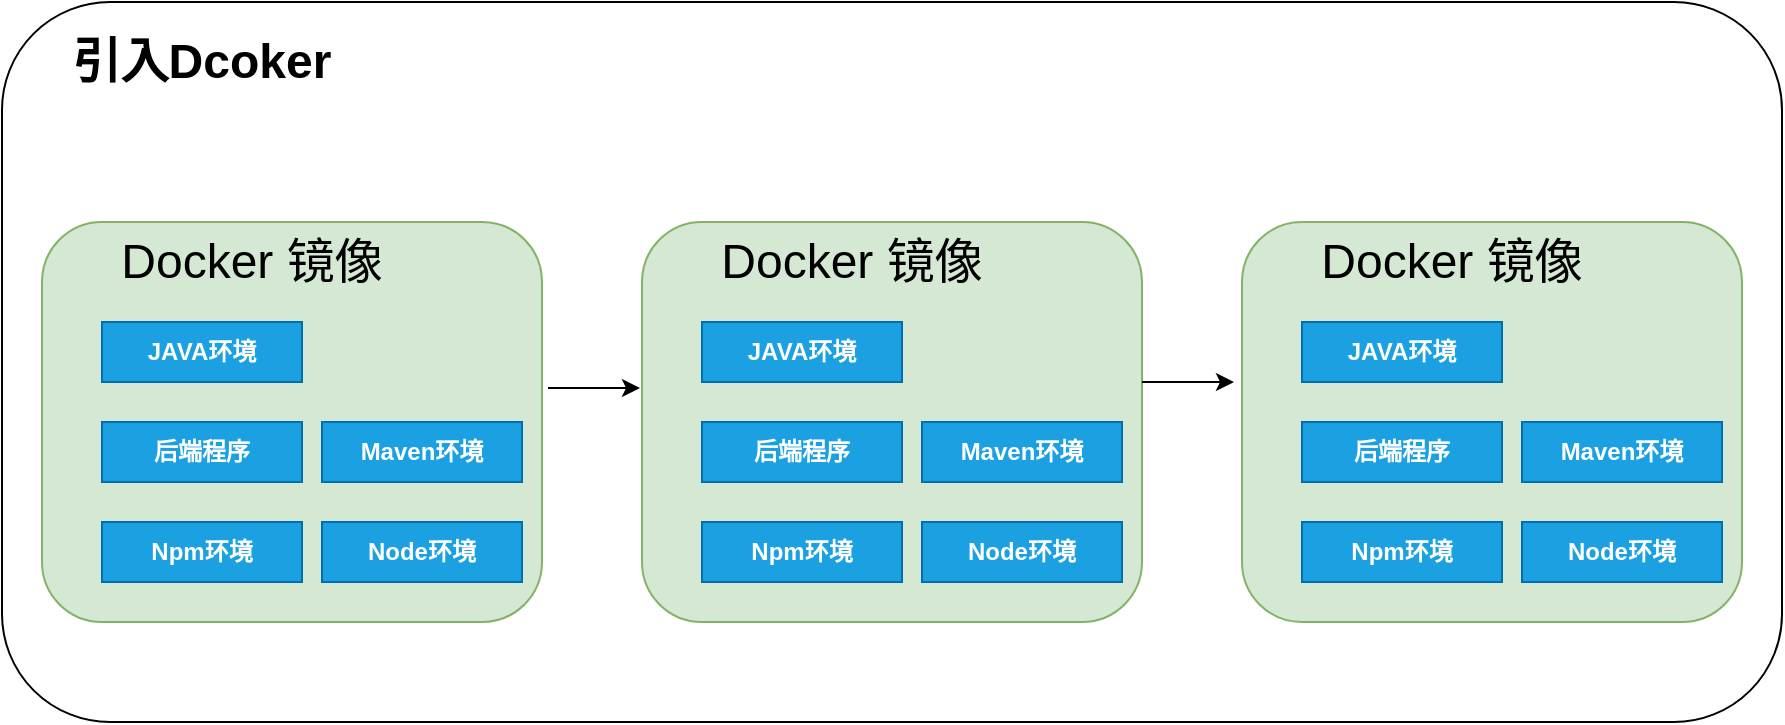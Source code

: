 <mxfile version="14.2.4" type="github" pages="2">
  <diagram id="g7VsPvkkND2hu21L7Mze" name="引入Docker">
    <mxGraphModel dx="946" dy="557" grid="1" gridSize="10" guides="1" tooltips="1" connect="1" arrows="1" fold="1" page="1" pageScale="1" pageWidth="827" pageHeight="1169" math="0" shadow="0">
      <root>
        <mxCell id="Yn0CWKEJnIjOf1zkw6iP-0" />
        <mxCell id="Yn0CWKEJnIjOf1zkw6iP-1" parent="Yn0CWKEJnIjOf1zkw6iP-0" />
        <mxCell id="u5vowo1IZL_OEMbHX7-f-0" value="" style="rounded=1;whiteSpace=wrap;html=1;fontSize=24;" vertex="1" parent="Yn0CWKEJnIjOf1zkw6iP-1">
          <mxGeometry x="130" y="140" width="890" height="360" as="geometry" />
        </mxCell>
        <mxCell id="NlbnKUUus0-ynInGM0pt-2" value="" style="rounded=1;whiteSpace=wrap;html=1;fillColor=#d5e8d4;strokeColor=#82b366;fontStyle=1" vertex="1" parent="Yn0CWKEJnIjOf1zkw6iP-1">
          <mxGeometry x="150" y="250" width="250" height="200" as="geometry" />
        </mxCell>
        <mxCell id="NlbnKUUus0-ynInGM0pt-4" value="JAVA环境" style="rounded=0;whiteSpace=wrap;html=1;fillColor=#1ba1e2;strokeColor=#006EAF;fontColor=#ffffff;fontStyle=1" vertex="1" parent="Yn0CWKEJnIjOf1zkw6iP-1">
          <mxGeometry x="180" y="300" width="100" height="30" as="geometry" />
        </mxCell>
        <mxCell id="NlbnKUUus0-ynInGM0pt-5" value="Maven环境" style="rounded=0;whiteSpace=wrap;html=1;fillColor=#1ba1e2;strokeColor=#006EAF;fontColor=#ffffff;fontStyle=1" vertex="1" parent="Yn0CWKEJnIjOf1zkw6iP-1">
          <mxGeometry x="290" y="350" width="100" height="30" as="geometry" />
        </mxCell>
        <mxCell id="NlbnKUUus0-ynInGM0pt-6" value="后端程序" style="rounded=0;whiteSpace=wrap;html=1;fillColor=#1ba1e2;strokeColor=#006EAF;fontColor=#ffffff;fontStyle=1" vertex="1" parent="Yn0CWKEJnIjOf1zkw6iP-1">
          <mxGeometry x="180" y="350" width="100" height="30" as="geometry" />
        </mxCell>
        <mxCell id="NlbnKUUus0-ynInGM0pt-7" value="Node环境" style="rounded=0;whiteSpace=wrap;html=1;fillColor=#1ba1e2;strokeColor=#006EAF;fontColor=#ffffff;fontStyle=1" vertex="1" parent="Yn0CWKEJnIjOf1zkw6iP-1">
          <mxGeometry x="290" y="400" width="100" height="30" as="geometry" />
        </mxCell>
        <mxCell id="NlbnKUUus0-ynInGM0pt-8" value="Npm环境" style="rounded=0;whiteSpace=wrap;html=1;fillColor=#1ba1e2;strokeColor=#006EAF;fontColor=#ffffff;fontStyle=1" vertex="1" parent="Yn0CWKEJnIjOf1zkw6iP-1">
          <mxGeometry x="180" y="400" width="100" height="30" as="geometry" />
        </mxCell>
        <mxCell id="NlbnKUUus0-ynInGM0pt-24" value="引入Dcoker" style="text;html=1;strokeColor=none;fillColor=none;align=center;verticalAlign=middle;whiteSpace=wrap;rounded=0;fontSize=24;fontStyle=1" vertex="1" parent="Yn0CWKEJnIjOf1zkw6iP-1">
          <mxGeometry x="140" y="160" width="180" height="20" as="geometry" />
        </mxCell>
        <mxCell id="qyICuvkIMpLKmVztRGsr-0" value="Docker 镜像" style="text;html=1;strokeColor=none;fillColor=none;align=center;verticalAlign=middle;whiteSpace=wrap;rounded=0;fontSize=24;" vertex="1" parent="Yn0CWKEJnIjOf1zkw6iP-1">
          <mxGeometry x="180" y="260" width="150" height="20" as="geometry" />
        </mxCell>
        <mxCell id="qyICuvkIMpLKmVztRGsr-1" value="" style="rounded=1;whiteSpace=wrap;html=1;fillColor=#d5e8d4;strokeColor=#82b366;fontStyle=1" vertex="1" parent="Yn0CWKEJnIjOf1zkw6iP-1">
          <mxGeometry x="450" y="250" width="250" height="200" as="geometry" />
        </mxCell>
        <mxCell id="qyICuvkIMpLKmVztRGsr-2" value="JAVA环境" style="rounded=0;whiteSpace=wrap;html=1;fillColor=#1ba1e2;strokeColor=#006EAF;fontColor=#ffffff;fontStyle=1" vertex="1" parent="Yn0CWKEJnIjOf1zkw6iP-1">
          <mxGeometry x="480" y="300" width="100" height="30" as="geometry" />
        </mxCell>
        <mxCell id="qyICuvkIMpLKmVztRGsr-3" value="Maven环境" style="rounded=0;whiteSpace=wrap;html=1;fillColor=#1ba1e2;strokeColor=#006EAF;fontColor=#ffffff;fontStyle=1" vertex="1" parent="Yn0CWKEJnIjOf1zkw6iP-1">
          <mxGeometry x="590" y="350" width="100" height="30" as="geometry" />
        </mxCell>
        <mxCell id="qyICuvkIMpLKmVztRGsr-4" value="后端程序" style="rounded=0;whiteSpace=wrap;html=1;fillColor=#1ba1e2;strokeColor=#006EAF;fontColor=#ffffff;fontStyle=1" vertex="1" parent="Yn0CWKEJnIjOf1zkw6iP-1">
          <mxGeometry x="480" y="350" width="100" height="30" as="geometry" />
        </mxCell>
        <mxCell id="qyICuvkIMpLKmVztRGsr-5" value="Node环境" style="rounded=0;whiteSpace=wrap;html=1;fillColor=#1ba1e2;strokeColor=#006EAF;fontColor=#ffffff;fontStyle=1" vertex="1" parent="Yn0CWKEJnIjOf1zkw6iP-1">
          <mxGeometry x="590" y="400" width="100" height="30" as="geometry" />
        </mxCell>
        <mxCell id="qyICuvkIMpLKmVztRGsr-6" value="Npm环境" style="rounded=0;whiteSpace=wrap;html=1;fillColor=#1ba1e2;strokeColor=#006EAF;fontColor=#ffffff;fontStyle=1" vertex="1" parent="Yn0CWKEJnIjOf1zkw6iP-1">
          <mxGeometry x="480" y="400" width="100" height="30" as="geometry" />
        </mxCell>
        <mxCell id="qyICuvkIMpLKmVztRGsr-7" value="Docker 镜像" style="text;html=1;strokeColor=none;fillColor=none;align=center;verticalAlign=middle;whiteSpace=wrap;rounded=0;fontSize=24;" vertex="1" parent="Yn0CWKEJnIjOf1zkw6iP-1">
          <mxGeometry x="480" y="260" width="150" height="20" as="geometry" />
        </mxCell>
        <mxCell id="qyICuvkIMpLKmVztRGsr-8" value="" style="rounded=1;whiteSpace=wrap;html=1;fillColor=#d5e8d4;strokeColor=#82b366;fontStyle=1" vertex="1" parent="Yn0CWKEJnIjOf1zkw6iP-1">
          <mxGeometry x="750" y="250" width="250" height="200" as="geometry" />
        </mxCell>
        <mxCell id="qyICuvkIMpLKmVztRGsr-9" value="JAVA环境" style="rounded=0;whiteSpace=wrap;html=1;fillColor=#1ba1e2;strokeColor=#006EAF;fontColor=#ffffff;fontStyle=1" vertex="1" parent="Yn0CWKEJnIjOf1zkw6iP-1">
          <mxGeometry x="780" y="300" width="100" height="30" as="geometry" />
        </mxCell>
        <mxCell id="qyICuvkIMpLKmVztRGsr-10" value="Maven环境" style="rounded=0;whiteSpace=wrap;html=1;fillColor=#1ba1e2;strokeColor=#006EAF;fontColor=#ffffff;fontStyle=1" vertex="1" parent="Yn0CWKEJnIjOf1zkw6iP-1">
          <mxGeometry x="890" y="350" width="100" height="30" as="geometry" />
        </mxCell>
        <mxCell id="qyICuvkIMpLKmVztRGsr-11" value="后端程序" style="rounded=0;whiteSpace=wrap;html=1;fillColor=#1ba1e2;strokeColor=#006EAF;fontColor=#ffffff;fontStyle=1" vertex="1" parent="Yn0CWKEJnIjOf1zkw6iP-1">
          <mxGeometry x="780" y="350" width="100" height="30" as="geometry" />
        </mxCell>
        <mxCell id="qyICuvkIMpLKmVztRGsr-12" value="Node环境" style="rounded=0;whiteSpace=wrap;html=1;fillColor=#1ba1e2;strokeColor=#006EAF;fontColor=#ffffff;fontStyle=1" vertex="1" parent="Yn0CWKEJnIjOf1zkw6iP-1">
          <mxGeometry x="890" y="400" width="100" height="30" as="geometry" />
        </mxCell>
        <mxCell id="qyICuvkIMpLKmVztRGsr-13" value="Npm环境" style="rounded=0;whiteSpace=wrap;html=1;fillColor=#1ba1e2;strokeColor=#006EAF;fontColor=#ffffff;fontStyle=1" vertex="1" parent="Yn0CWKEJnIjOf1zkw6iP-1">
          <mxGeometry x="780" y="400" width="100" height="30" as="geometry" />
        </mxCell>
        <mxCell id="qyICuvkIMpLKmVztRGsr-14" value="Docker 镜像" style="text;html=1;strokeColor=none;fillColor=none;align=center;verticalAlign=middle;whiteSpace=wrap;rounded=0;fontSize=24;" vertex="1" parent="Yn0CWKEJnIjOf1zkw6iP-1">
          <mxGeometry x="780" y="260" width="150" height="20" as="geometry" />
        </mxCell>
        <mxCell id="qyICuvkIMpLKmVztRGsr-16" value="" style="endArrow=classic;html=1;fontSize=24;entryX=-0.004;entryY=0.415;entryDx=0;entryDy=0;entryPerimeter=0;" edge="1" parent="Yn0CWKEJnIjOf1zkw6iP-1" target="qyICuvkIMpLKmVztRGsr-1">
          <mxGeometry width="50" height="50" relative="1" as="geometry">
            <mxPoint x="403" y="333" as="sourcePoint" />
            <mxPoint x="590" y="220" as="targetPoint" />
          </mxGeometry>
        </mxCell>
        <mxCell id="qyICuvkIMpLKmVztRGsr-17" value="" style="endArrow=classic;html=1;fontSize=24;entryX=-0.004;entryY=0.415;entryDx=0;entryDy=0;entryPerimeter=0;" edge="1" parent="Yn0CWKEJnIjOf1zkw6iP-1">
          <mxGeometry width="50" height="50" relative="1" as="geometry">
            <mxPoint x="700" y="330" as="sourcePoint" />
            <mxPoint x="746" y="330" as="targetPoint" />
          </mxGeometry>
        </mxCell>
      </root>
    </mxGraphModel>
  </diagram>
  <diagram id="EvhDeHY5fZbAF0S0uZ5Y" name="传统运维">
    <mxGraphModel dx="946" dy="557" grid="1" gridSize="10" guides="1" tooltips="1" connect="1" arrows="1" fold="1" page="1" pageScale="1" pageWidth="827" pageHeight="1169" math="0" shadow="0">
      <root>
        <mxCell id="0" />
        <mxCell id="1" parent="0" />
        <mxCell id="ZM2XBlYXUB-U1qWy9xb_-47" value="" style="rounded=0;whiteSpace=wrap;html=1;fontSize=14;" vertex="1" parent="1">
          <mxGeometry x="120" y="50" width="700" height="440" as="geometry" />
        </mxCell>
        <mxCell id="ZM2XBlYXUB-U1qWy9xb_-45" value="" style="edgeStyle=orthogonalEdgeStyle;rounded=0;orthogonalLoop=1;jettySize=auto;html=1;fontSize=14;" edge="1" parent="1" source="ZM2XBlYXUB-U1qWy9xb_-1">
          <mxGeometry relative="1" as="geometry">
            <mxPoint x="390" y="295" as="targetPoint" />
          </mxGeometry>
        </mxCell>
        <mxCell id="ZM2XBlYXUB-U1qWy9xb_-1" value="" style="rounded=1;whiteSpace=wrap;html=1;fillColor=#d5e8d4;strokeColor=#82b366;fontStyle=1" vertex="1" parent="1">
          <mxGeometry x="150" y="130" width="180" height="330" as="geometry" />
        </mxCell>
        <mxCell id="ZM2XBlYXUB-U1qWy9xb_-4" value="开发环境" style="text;html=1;strokeColor=none;fillColor=none;align=center;verticalAlign=middle;whiteSpace=wrap;rounded=0;fontSize=14;fontStyle=1" vertex="1" parent="1">
          <mxGeometry x="170" y="140" width="60" height="20" as="geometry" />
        </mxCell>
        <mxCell id="ZM2XBlYXUB-U1qWy9xb_-8" value="JAVA环境" style="rounded=0;whiteSpace=wrap;html=1;fillColor=#1ba1e2;strokeColor=#006EAF;fontColor=#ffffff;fontStyle=1" vertex="1" parent="1">
          <mxGeometry x="180" y="200" width="100" height="30" as="geometry" />
        </mxCell>
        <mxCell id="ZM2XBlYXUB-U1qWy9xb_-9" value="Maven环境" style="rounded=0;whiteSpace=wrap;html=1;fillColor=#1ba1e2;strokeColor=#006EAF;fontColor=#ffffff;fontStyle=1" vertex="1" parent="1">
          <mxGeometry x="180" y="240" width="100" height="30" as="geometry" />
        </mxCell>
        <mxCell id="ZM2XBlYXUB-U1qWy9xb_-10" value="后端程序" style="rounded=0;whiteSpace=wrap;html=1;fillColor=#1ba1e2;strokeColor=#006EAF;fontColor=#ffffff;fontStyle=1" vertex="1" parent="1">
          <mxGeometry x="180" y="280" width="100" height="30" as="geometry" />
        </mxCell>
        <mxCell id="ZM2XBlYXUB-U1qWy9xb_-24" value="Node环境" style="rounded=0;whiteSpace=wrap;html=1;fillColor=#1ba1e2;strokeColor=#006EAF;fontColor=#ffffff;fontStyle=1" vertex="1" parent="1">
          <mxGeometry x="180" y="360" width="100" height="30" as="geometry" />
        </mxCell>
        <mxCell id="ZM2XBlYXUB-U1qWy9xb_-25" value="Npm环境" style="rounded=0;whiteSpace=wrap;html=1;fillColor=#1ba1e2;strokeColor=#006EAF;fontColor=#ffffff;fontStyle=1" vertex="1" parent="1">
          <mxGeometry x="180" y="400" width="100" height="30" as="geometry" />
        </mxCell>
        <mxCell id="ZM2XBlYXUB-U1qWy9xb_-27" value="" style="rounded=1;whiteSpace=wrap;html=1;fillColor=#dae8fc;strokeColor=#6c8ebf;fontStyle=1" vertex="1" parent="1">
          <mxGeometry x="400" y="130" width="180" height="330" as="geometry" />
        </mxCell>
        <mxCell id="ZM2XBlYXUB-U1qWy9xb_-28" value="测试环境" style="text;html=1;strokeColor=none;fillColor=none;align=center;verticalAlign=middle;whiteSpace=wrap;rounded=0;fontSize=14;fontStyle=1" vertex="1" parent="1">
          <mxGeometry x="420" y="140" width="60" height="20" as="geometry" />
        </mxCell>
        <mxCell id="ZM2XBlYXUB-U1qWy9xb_-29" value="JAVA环境" style="rounded=0;whiteSpace=wrap;html=1;fillColor=#6d8764;strokeColor=#3A5431;fontColor=#ffffff;fontStyle=1" vertex="1" parent="1">
          <mxGeometry x="430" y="200" width="100" height="30" as="geometry" />
        </mxCell>
        <mxCell id="ZM2XBlYXUB-U1qWy9xb_-30" value="Maven环境" style="rounded=0;whiteSpace=wrap;html=1;fillColor=#6d8764;strokeColor=#3A5431;fontColor=#ffffff;fontStyle=1" vertex="1" parent="1">
          <mxGeometry x="430" y="240" width="100" height="30" as="geometry" />
        </mxCell>
        <mxCell id="ZM2XBlYXUB-U1qWy9xb_-31" value="后端程序" style="rounded=0;whiteSpace=wrap;html=1;fillColor=#6d8764;strokeColor=#3A5431;fontColor=#ffffff;fontStyle=1" vertex="1" parent="1">
          <mxGeometry x="430" y="280" width="100" height="30" as="geometry" />
        </mxCell>
        <mxCell id="ZM2XBlYXUB-U1qWy9xb_-33" value="Node环境" style="rounded=0;whiteSpace=wrap;html=1;fillColor=#6d8764;strokeColor=#3A5431;fontColor=#ffffff;fontStyle=1" vertex="1" parent="1">
          <mxGeometry x="430" y="360" width="100" height="30" as="geometry" />
        </mxCell>
        <mxCell id="ZM2XBlYXUB-U1qWy9xb_-34" value="Npm环境" style="rounded=0;whiteSpace=wrap;html=1;fillColor=#6d8764;strokeColor=#3A5431;fontColor=#ffffff;fontStyle=1" vertex="1" parent="1">
          <mxGeometry x="430" y="400" width="100" height="30" as="geometry" />
        </mxCell>
        <mxCell id="ZM2XBlYXUB-U1qWy9xb_-35" value="" style="rounded=1;whiteSpace=wrap;html=1;fillColor=#ffe6cc;strokeColor=#d79b00;fontStyle=1" vertex="1" parent="1">
          <mxGeometry x="630" y="130" width="180" height="330" as="geometry" />
        </mxCell>
        <mxCell id="ZM2XBlYXUB-U1qWy9xb_-36" value="生产环境" style="text;html=1;strokeColor=none;fillColor=none;align=center;verticalAlign=middle;whiteSpace=wrap;rounded=0;fontSize=14;fontStyle=1" vertex="1" parent="1">
          <mxGeometry x="650" y="140" width="60" height="20" as="geometry" />
        </mxCell>
        <mxCell id="ZM2XBlYXUB-U1qWy9xb_-37" value="JAVA环境" style="rounded=0;whiteSpace=wrap;html=1;fillColor=#76608a;strokeColor=#432D57;fontColor=#ffffff;fontStyle=1" vertex="1" parent="1">
          <mxGeometry x="660" y="200" width="100" height="30" as="geometry" />
        </mxCell>
        <mxCell id="ZM2XBlYXUB-U1qWy9xb_-38" value="Maven环境" style="rounded=0;whiteSpace=wrap;html=1;fillColor=#76608a;strokeColor=#432D57;fontColor=#ffffff;fontStyle=1" vertex="1" parent="1">
          <mxGeometry x="660" y="240" width="100" height="30" as="geometry" />
        </mxCell>
        <mxCell id="ZM2XBlYXUB-U1qWy9xb_-39" value="后端程序" style="rounded=0;whiteSpace=wrap;html=1;fillColor=#76608a;strokeColor=#432D57;fontColor=#ffffff;fontStyle=1" vertex="1" parent="1">
          <mxGeometry x="660" y="280" width="100" height="30" as="geometry" />
        </mxCell>
        <mxCell id="ZM2XBlYXUB-U1qWy9xb_-41" value="Node环境" style="rounded=0;whiteSpace=wrap;html=1;fillColor=#76608a;strokeColor=#432D57;fontColor=#ffffff;fontStyle=1" vertex="1" parent="1">
          <mxGeometry x="660" y="360" width="100" height="30" as="geometry" />
        </mxCell>
        <mxCell id="ZM2XBlYXUB-U1qWy9xb_-42" value="Npm环境" style="rounded=0;whiteSpace=wrap;html=1;fillColor=#76608a;strokeColor=#432D57;fontColor=#ffffff;fontStyle=1" vertex="1" parent="1">
          <mxGeometry x="660" y="400" width="100" height="30" as="geometry" />
        </mxCell>
        <mxCell id="ZM2XBlYXUB-U1qWy9xb_-46" value="" style="edgeStyle=orthogonalEdgeStyle;rounded=0;orthogonalLoop=1;jettySize=auto;html=1;fontSize=14;" edge="1" parent="1">
          <mxGeometry relative="1" as="geometry">
            <mxPoint x="580" y="294.5" as="sourcePoint" />
            <mxPoint x="630" y="295" as="targetPoint" />
            <Array as="points">
              <mxPoint x="610" y="295" />
              <mxPoint x="610" y="295" />
            </Array>
          </mxGeometry>
        </mxCell>
        <mxCell id="ZM2XBlYXUB-U1qWy9xb_-48" value="传统运维" style="text;html=1;strokeColor=none;fillColor=none;align=center;verticalAlign=middle;whiteSpace=wrap;rounded=0;fontSize=24;fontStyle=1" vertex="1" parent="1">
          <mxGeometry x="130" y="70" width="120" height="20" as="geometry" />
        </mxCell>
      </root>
    </mxGraphModel>
  </diagram>
</mxfile>
